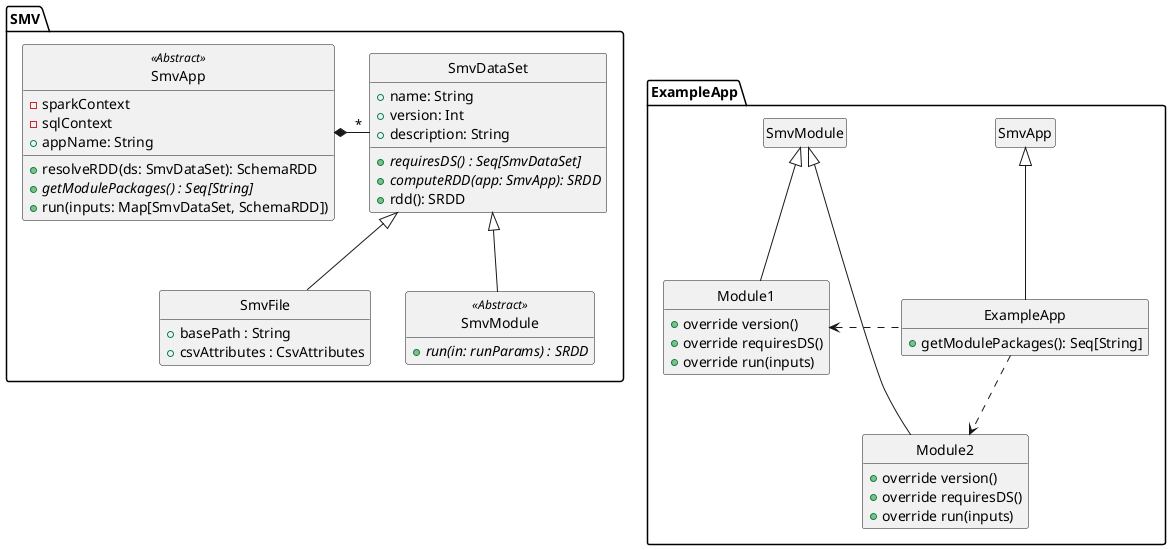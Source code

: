 @startuml

hide empty methods
hide empty fields
hide circle

package SMV {
  class SmvDataSet {
    +{abstract} requiresDS() : Seq[SmvDataSet]
    +{abstract} computeRDD(app: SmvApp): SRDD
    +rdd(): SRDD
    +name: String
    +version: Int
    +description: String
  }
  
  class SmvFile extends SmvDataSet {
    +basePath : String
    +csvAttributes : CsvAttributes
  }

  class SmvModule <<Abstract>> extends SmvDataSet {
    +{abstract} run(in: runParams) : SRDD
  }

  class SmvApp <<Abstract>> {
    -sparkContext
    -sqlContext
    +appName: String
    +resolveRDD(ds: SmvDataSet): SchemaRDD
    +{abstract} getModulePackages() : Seq[String]
    +run(inputs: Map[SmvDataSet, SchemaRDD])
  }

  SmvApp *-R- "*" SmvDataSet
}

package ExampleApp {
  class Module1 extends SmvModule {
    +override version()
    +override requiresDS()
    +override run(inputs)
  }
  class Module2 extends SmvModule {
    +override version()
    +override requiresDS()
    +override run(inputs)
  }

  class ExampleApp extends SmvApp {
    +getModulePackages(): Seq[String]
  }

  ExampleApp .l.> Module1
  ExampleApp ..> Module2
}
@enduml